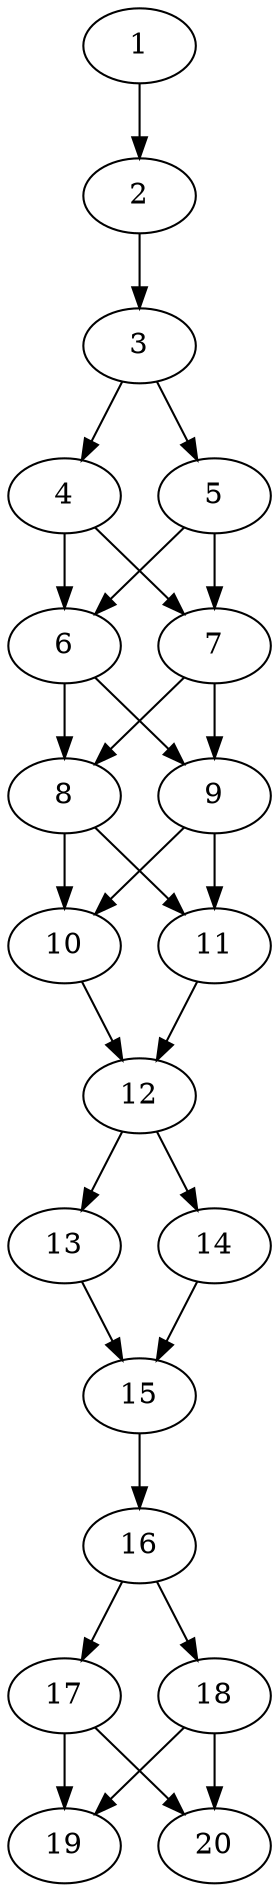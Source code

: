 // DAG automatically generated by daggen at Thu Oct  3 13:58:43 2019
// ./daggen --dot -n 20 --ccr 0.5 --fat 0.3 --regular 0.7 --density 0.7 --mindata 5242880 --maxdata 52428800 
digraph G {
  1 [size="45731840", alpha="0.18", expect_size="22865920"] 
  1 -> 2 [size ="22865920"]
  2 [size="77344768", alpha="0.14", expect_size="38672384"] 
  2 -> 3 [size ="38672384"]
  3 [size="78743552", alpha="0.20", expect_size="39371776"] 
  3 -> 4 [size ="39371776"]
  3 -> 5 [size ="39371776"]
  4 [size="47831040", alpha="0.20", expect_size="23915520"] 
  4 -> 6 [size ="23915520"]
  4 -> 7 [size ="23915520"]
  5 [size="55076864", alpha="0.06", expect_size="27538432"] 
  5 -> 6 [size ="27538432"]
  5 -> 7 [size ="27538432"]
  6 [size="36968448", alpha="0.17", expect_size="18484224"] 
  6 -> 8 [size ="18484224"]
  6 -> 9 [size ="18484224"]
  7 [size="44613632", alpha="0.03", expect_size="22306816"] 
  7 -> 8 [size ="22306816"]
  7 -> 9 [size ="22306816"]
  8 [size="101578752", alpha="0.16", expect_size="50789376"] 
  8 -> 10 [size ="50789376"]
  8 -> 11 [size ="50789376"]
  9 [size="96931840", alpha="0.11", expect_size="48465920"] 
  9 -> 10 [size ="48465920"]
  9 -> 11 [size ="48465920"]
  10 [size="15486976", alpha="0.08", expect_size="7743488"] 
  10 -> 12 [size ="7743488"]
  11 [size="67076096", alpha="0.06", expect_size="33538048"] 
  11 -> 12 [size ="33538048"]
  12 [size="59506688", alpha="0.01", expect_size="29753344"] 
  12 -> 13 [size ="29753344"]
  12 -> 14 [size ="29753344"]
  13 [size="32747520", alpha="0.14", expect_size="16373760"] 
  13 -> 15 [size ="16373760"]
  14 [size="31735808", alpha="0.03", expect_size="15867904"] 
  14 -> 15 [size ="15867904"]
  15 [size="31023104", alpha="0.13", expect_size="15511552"] 
  15 -> 16 [size ="15511552"]
  16 [size="61423616", alpha="0.16", expect_size="30711808"] 
  16 -> 17 [size ="30711808"]
  16 -> 18 [size ="30711808"]
  17 [size="46757888", alpha="0.04", expect_size="23378944"] 
  17 -> 19 [size ="23378944"]
  17 -> 20 [size ="23378944"]
  18 [size="60524544", alpha="0.11", expect_size="30262272"] 
  18 -> 19 [size ="30262272"]
  18 -> 20 [size ="30262272"]
  19 [size="39450624", alpha="0.02", expect_size="19725312"] 
  20 [size="89753600", alpha="0.18", expect_size="44876800"] 
}
